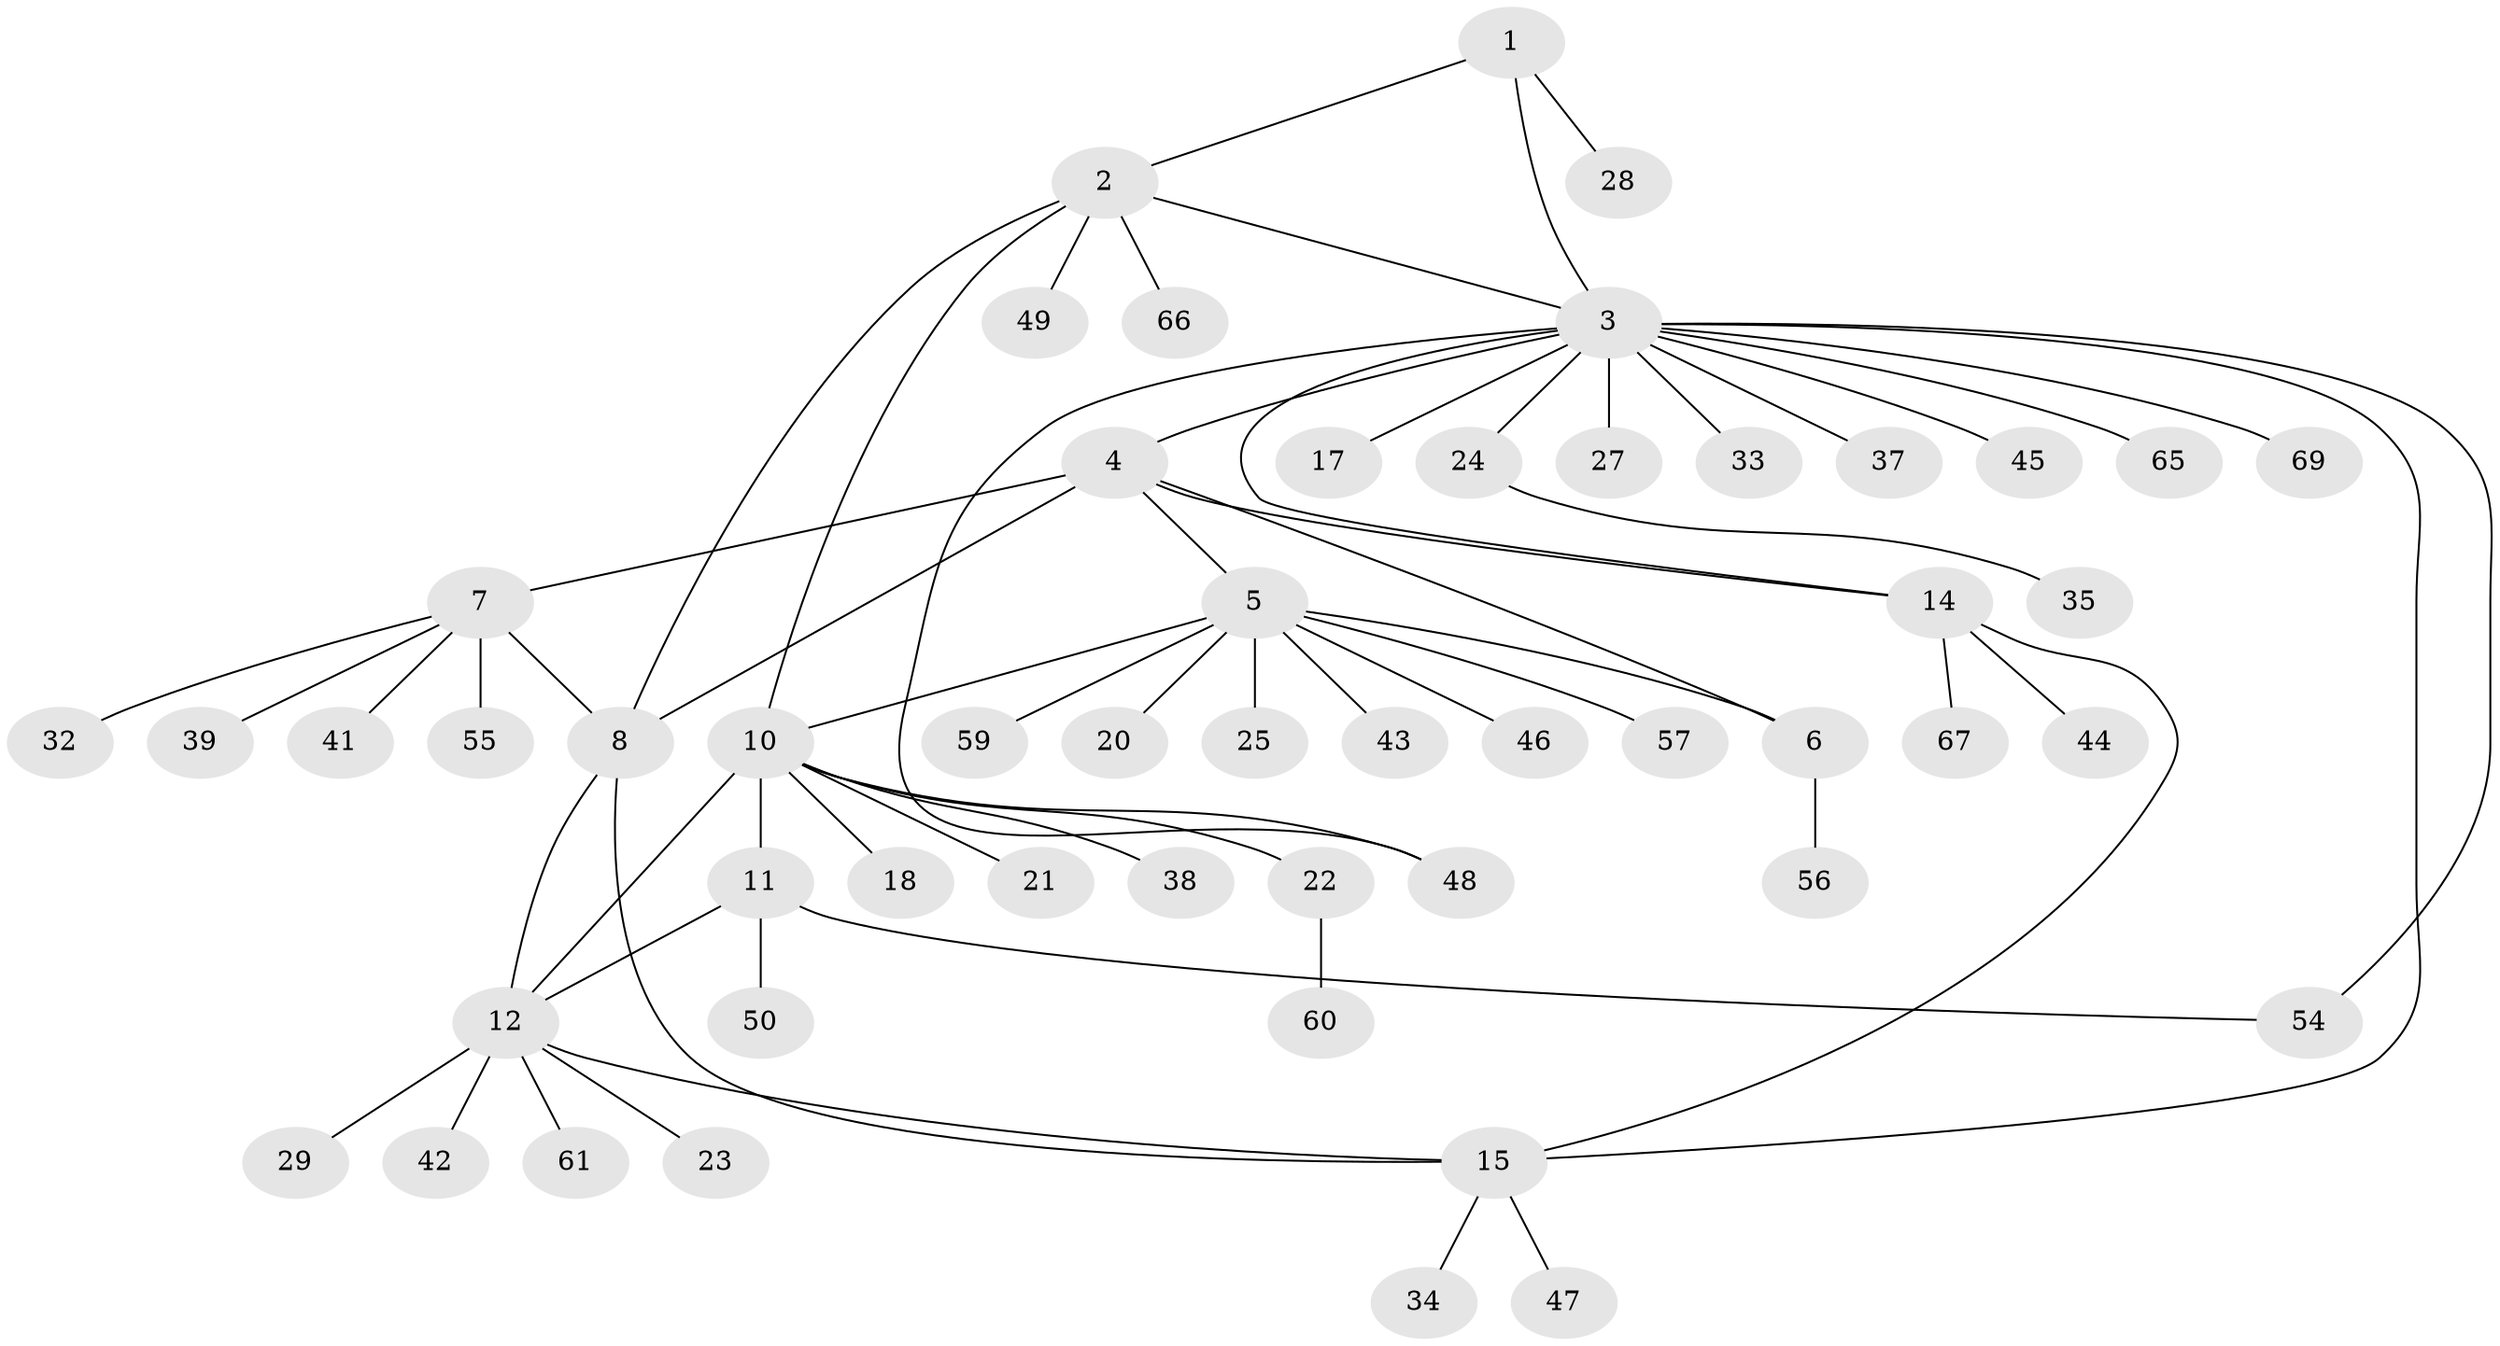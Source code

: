 // original degree distribution, {4: 0.028985507246376812, 7: 0.028985507246376812, 12: 0.014492753623188406, 6: 0.057971014492753624, 10: 0.014492753623188406, 3: 0.028985507246376812, 9: 0.028985507246376812, 5: 0.028985507246376812, 2: 0.13043478260869565, 1: 0.6376811594202898}
// Generated by graph-tools (version 1.1) at 2025/11/02/27/25 16:11:29]
// undirected, 52 vertices, 64 edges
graph export_dot {
graph [start="1"]
  node [color=gray90,style=filled];
  1 [super="+53"];
  2 [super="+62"];
  3 [super="+13"];
  4;
  5 [super="+31"];
  6 [super="+26"];
  7 [super="+9"];
  8 [super="+68"];
  10 [super="+16"];
  11 [super="+36"];
  12 [super="+30"];
  14 [super="+19"];
  15 [super="+40"];
  17;
  18;
  20 [super="+63"];
  21;
  22 [super="+51"];
  23;
  24;
  25;
  27;
  28;
  29;
  32;
  33;
  34;
  35;
  37 [super="+58"];
  38;
  39 [super="+52"];
  41 [super="+64"];
  42;
  43;
  44;
  45;
  46;
  47;
  48;
  49;
  50;
  54;
  55;
  56;
  57;
  59;
  60;
  61;
  65;
  66;
  67;
  69;
  1 -- 2;
  1 -- 3;
  1 -- 28;
  2 -- 3;
  2 -- 8;
  2 -- 10;
  2 -- 49;
  2 -- 66;
  3 -- 4;
  3 -- 17;
  3 -- 27;
  3 -- 33;
  3 -- 37;
  3 -- 45;
  3 -- 48;
  3 -- 54;
  3 -- 69;
  3 -- 65;
  3 -- 24;
  3 -- 14;
  3 -- 15;
  4 -- 5;
  4 -- 6;
  4 -- 7;
  4 -- 14;
  4 -- 8;
  5 -- 6;
  5 -- 10;
  5 -- 20;
  5 -- 25;
  5 -- 43;
  5 -- 46;
  5 -- 57;
  5 -- 59;
  6 -- 56;
  7 -- 8 [weight=2];
  7 -- 32;
  7 -- 55;
  7 -- 39;
  7 -- 41;
  8 -- 12;
  8 -- 15;
  10 -- 11;
  10 -- 12;
  10 -- 18;
  10 -- 21;
  10 -- 22;
  10 -- 48;
  10 -- 38;
  11 -- 12;
  11 -- 50;
  11 -- 54;
  12 -- 15;
  12 -- 23;
  12 -- 29;
  12 -- 42;
  12 -- 61;
  14 -- 15;
  14 -- 44;
  14 -- 67;
  15 -- 34;
  15 -- 47;
  22 -- 60;
  24 -- 35;
}
